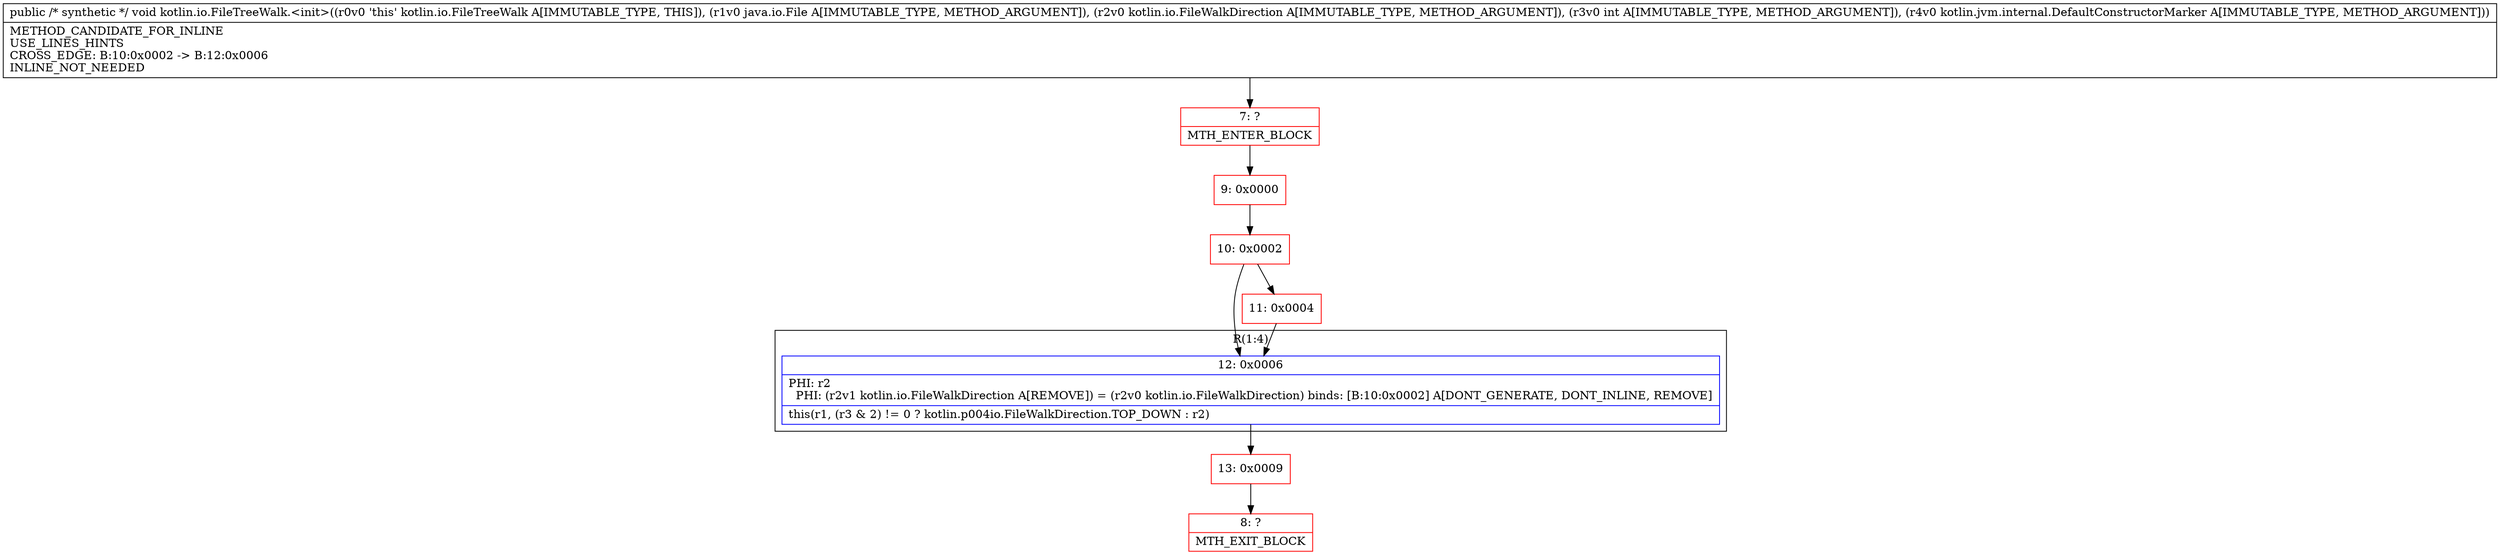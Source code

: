 digraph "CFG forkotlin.io.FileTreeWalk.\<init\>(Ljava\/io\/File;Lkotlin\/io\/FileWalkDirection;ILkotlin\/jvm\/internal\/DefaultConstructorMarker;)V" {
subgraph cluster_Region_1561756920 {
label = "R(1:4)";
node [shape=record,color=blue];
Node_12 [shape=record,label="{12\:\ 0x0006|PHI: r2 \l  PHI: (r2v1 kotlin.io.FileWalkDirection A[REMOVE]) = (r2v0 kotlin.io.FileWalkDirection) binds: [B:10:0x0002] A[DONT_GENERATE, DONT_INLINE, REMOVE]\l|this(r1, (r3 & 2) != 0 ? kotlin.p004io.FileWalkDirection.TOP_DOWN : r2)\l}"];
}
Node_7 [shape=record,color=red,label="{7\:\ ?|MTH_ENTER_BLOCK\l}"];
Node_9 [shape=record,color=red,label="{9\:\ 0x0000}"];
Node_10 [shape=record,color=red,label="{10\:\ 0x0002}"];
Node_11 [shape=record,color=red,label="{11\:\ 0x0004}"];
Node_13 [shape=record,color=red,label="{13\:\ 0x0009}"];
Node_8 [shape=record,color=red,label="{8\:\ ?|MTH_EXIT_BLOCK\l}"];
MethodNode[shape=record,label="{public \/* synthetic *\/ void kotlin.io.FileTreeWalk.\<init\>((r0v0 'this' kotlin.io.FileTreeWalk A[IMMUTABLE_TYPE, THIS]), (r1v0 java.io.File A[IMMUTABLE_TYPE, METHOD_ARGUMENT]), (r2v0 kotlin.io.FileWalkDirection A[IMMUTABLE_TYPE, METHOD_ARGUMENT]), (r3v0 int A[IMMUTABLE_TYPE, METHOD_ARGUMENT]), (r4v0 kotlin.jvm.internal.DefaultConstructorMarker A[IMMUTABLE_TYPE, METHOD_ARGUMENT]))  | METHOD_CANDIDATE_FOR_INLINE\lUSE_LINES_HINTS\lCROSS_EDGE: B:10:0x0002 \-\> B:12:0x0006\lINLINE_NOT_NEEDED\l}"];
MethodNode -> Node_7;Node_12 -> Node_13;
Node_7 -> Node_9;
Node_9 -> Node_10;
Node_10 -> Node_11;
Node_10 -> Node_12;
Node_11 -> Node_12;
Node_13 -> Node_8;
}

